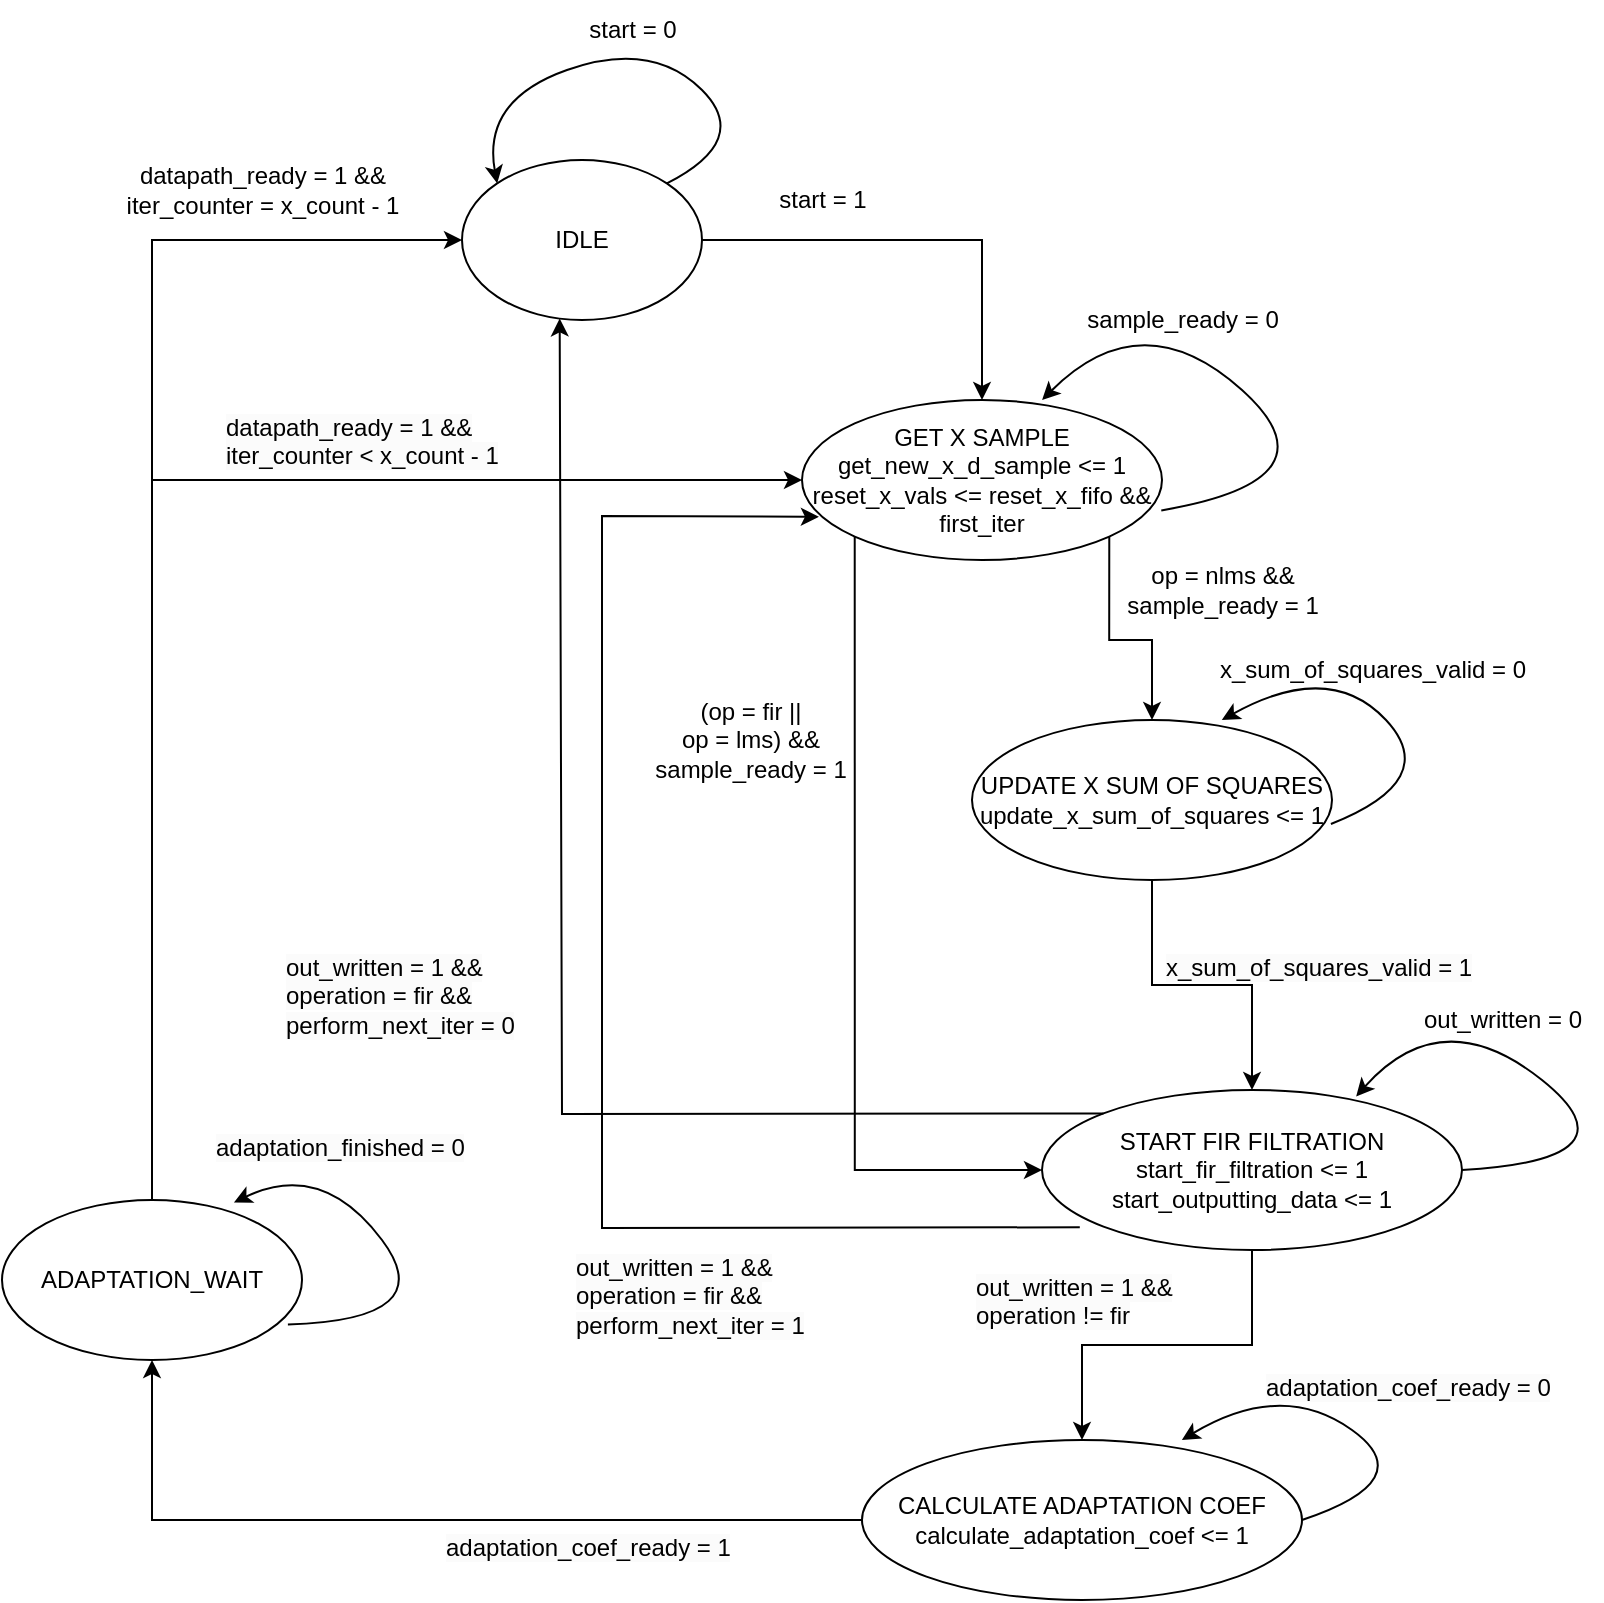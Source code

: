 <mxfile version="21.2.8" type="device">
  <diagram name="Page-1" id="FdBJJFoCs0tDIHWV1xYb">
    <mxGraphModel dx="1050" dy="621" grid="1" gridSize="10" guides="1" tooltips="1" connect="1" arrows="1" fold="1" page="1" pageScale="1" pageWidth="827" pageHeight="1169" math="0" shadow="0">
      <root>
        <mxCell id="0" />
        <mxCell id="1" parent="0" />
        <mxCell id="2Ivm5YJjxfY_jZ8BfFTa-1" style="edgeStyle=orthogonalEdgeStyle;rounded=0;orthogonalLoop=1;jettySize=auto;html=1;exitX=1;exitY=0.5;exitDx=0;exitDy=0;entryX=0.5;entryY=0;entryDx=0;entryDy=0;" parent="1" source="2Ivm5YJjxfY_jZ8BfFTa-2" target="2Ivm5YJjxfY_jZ8BfFTa-5" edge="1">
          <mxGeometry relative="1" as="geometry" />
        </mxCell>
        <mxCell id="2Ivm5YJjxfY_jZ8BfFTa-2" value="IDLE" style="ellipse;whiteSpace=wrap;html=1;" parent="1" vertex="1">
          <mxGeometry x="270" y="80" width="120" height="80" as="geometry" />
        </mxCell>
        <mxCell id="2Ivm5YJjxfY_jZ8BfFTa-3" style="edgeStyle=orthogonalEdgeStyle;rounded=0;orthogonalLoop=1;jettySize=auto;html=1;exitX=1;exitY=1;exitDx=0;exitDy=0;entryX=0.5;entryY=0;entryDx=0;entryDy=0;" parent="1" source="2Ivm5YJjxfY_jZ8BfFTa-5" target="2Ivm5YJjxfY_jZ8BfFTa-8" edge="1">
          <mxGeometry relative="1" as="geometry" />
        </mxCell>
        <mxCell id="2Ivm5YJjxfY_jZ8BfFTa-4" style="edgeStyle=orthogonalEdgeStyle;rounded=0;orthogonalLoop=1;jettySize=auto;html=1;exitX=0;exitY=1;exitDx=0;exitDy=0;entryX=0;entryY=0.5;entryDx=0;entryDy=0;" parent="1" source="2Ivm5YJjxfY_jZ8BfFTa-5" target="2Ivm5YJjxfY_jZ8BfFTa-16" edge="1">
          <mxGeometry relative="1" as="geometry" />
        </mxCell>
        <mxCell id="2Ivm5YJjxfY_jZ8BfFTa-5" value="GET X SAMPLE&lt;br&gt;get_new_x_d_sample &amp;lt;= 1&lt;br&gt;reset_x_vals &amp;lt;= reset_x_fifo &amp;amp;&amp;amp; first_iter" style="ellipse;whiteSpace=wrap;html=1;" parent="1" vertex="1">
          <mxGeometry x="440" y="200" width="180" height="80" as="geometry" />
        </mxCell>
        <mxCell id="2Ivm5YJjxfY_jZ8BfFTa-6" value="start = 1" style="text;html=1;align=center;verticalAlign=middle;resizable=0;points=[];autosize=1;strokeColor=none;fillColor=none;" parent="1" vertex="1">
          <mxGeometry x="415" y="85" width="70" height="30" as="geometry" />
        </mxCell>
        <mxCell id="2Ivm5YJjxfY_jZ8BfFTa-7" style="edgeStyle=orthogonalEdgeStyle;rounded=0;orthogonalLoop=1;jettySize=auto;html=1;exitX=0.5;exitY=1;exitDx=0;exitDy=0;" parent="1" source="2Ivm5YJjxfY_jZ8BfFTa-8" target="2Ivm5YJjxfY_jZ8BfFTa-16" edge="1">
          <mxGeometry relative="1" as="geometry" />
        </mxCell>
        <mxCell id="2Ivm5YJjxfY_jZ8BfFTa-8" value="UPDATE X SUM OF SQUARES&lt;br&gt;update_x_sum_of_squares &amp;lt;= 1" style="ellipse;whiteSpace=wrap;html=1;" parent="1" vertex="1">
          <mxGeometry x="525" y="360" width="180" height="80" as="geometry" />
        </mxCell>
        <mxCell id="2Ivm5YJjxfY_jZ8BfFTa-9" value="" style="curved=1;endArrow=classic;html=1;rounded=0;exitX=1;exitY=0;exitDx=0;exitDy=0;entryX=0;entryY=0;entryDx=0;entryDy=0;" parent="1" source="2Ivm5YJjxfY_jZ8BfFTa-2" target="2Ivm5YJjxfY_jZ8BfFTa-2" edge="1">
          <mxGeometry width="50" height="50" relative="1" as="geometry">
            <mxPoint x="365" y="70" as="sourcePoint" />
            <mxPoint x="415" y="20" as="targetPoint" />
            <Array as="points">
              <mxPoint x="415" y="70" />
              <mxPoint x="365" y="20" />
              <mxPoint x="280" y="50" />
            </Array>
          </mxGeometry>
        </mxCell>
        <mxCell id="2Ivm5YJjxfY_jZ8BfFTa-10" value="start = 0" style="text;html=1;align=center;verticalAlign=middle;resizable=0;points=[];autosize=1;strokeColor=none;fillColor=none;" parent="1" vertex="1">
          <mxGeometry x="320" width="70" height="30" as="geometry" />
        </mxCell>
        <mxCell id="2Ivm5YJjxfY_jZ8BfFTa-11" value="" style="curved=1;endArrow=classic;html=1;rounded=0;exitX=0.998;exitY=0.69;exitDx=0;exitDy=0;exitPerimeter=0;entryX=0.667;entryY=0;entryDx=0;entryDy=0;entryPerimeter=0;" parent="1" source="2Ivm5YJjxfY_jZ8BfFTa-5" target="2Ivm5YJjxfY_jZ8BfFTa-5" edge="1">
          <mxGeometry width="50" height="50" relative="1" as="geometry">
            <mxPoint x="680" y="230" as="sourcePoint" />
            <mxPoint x="730" y="180" as="targetPoint" />
            <Array as="points">
              <mxPoint x="710" y="240" />
              <mxPoint x="610" y="150" />
            </Array>
          </mxGeometry>
        </mxCell>
        <mxCell id="2Ivm5YJjxfY_jZ8BfFTa-12" value="sample_ready = 0" style="text;html=1;align=center;verticalAlign=middle;resizable=0;points=[];autosize=1;strokeColor=none;fillColor=none;" parent="1" vertex="1">
          <mxGeometry x="570" y="145" width="120" height="30" as="geometry" />
        </mxCell>
        <mxCell id="2Ivm5YJjxfY_jZ8BfFTa-13" value="op = nlms &amp;amp;&amp;amp; &lt;br&gt;sample_ready = 1" style="text;html=1;align=center;verticalAlign=middle;resizable=0;points=[];autosize=1;strokeColor=none;fillColor=none;" parent="1" vertex="1">
          <mxGeometry x="590" y="275" width="120" height="40" as="geometry" />
        </mxCell>
        <mxCell id="2Ivm5YJjxfY_jZ8BfFTa-14" style="edgeStyle=orthogonalEdgeStyle;rounded=0;orthogonalLoop=1;jettySize=auto;html=1;exitX=0.5;exitY=1;exitDx=0;exitDy=0;entryX=0.5;entryY=0;entryDx=0;entryDy=0;" parent="1" source="2Ivm5YJjxfY_jZ8BfFTa-16" target="2Ivm5YJjxfY_jZ8BfFTa-23" edge="1">
          <mxGeometry relative="1" as="geometry" />
        </mxCell>
        <mxCell id="2Ivm5YJjxfY_jZ8BfFTa-16" value="START FIR FILTRATION&lt;br&gt;start_fir_filtration &amp;lt;= 1&lt;br&gt;start_outputting_data &amp;lt;= 1" style="ellipse;whiteSpace=wrap;html=1;" parent="1" vertex="1">
          <mxGeometry x="560" y="545" width="210" height="80" as="geometry" />
        </mxCell>
        <mxCell id="2Ivm5YJjxfY_jZ8BfFTa-17" value="" style="curved=1;endArrow=classic;html=1;rounded=0;exitX=0.997;exitY=0.65;exitDx=0;exitDy=0;exitPerimeter=0;entryX=0.694;entryY=0;entryDx=0;entryDy=0;entryPerimeter=0;" parent="1" source="2Ivm5YJjxfY_jZ8BfFTa-8" target="2Ivm5YJjxfY_jZ8BfFTa-8" edge="1">
          <mxGeometry width="50" height="50" relative="1" as="geometry">
            <mxPoint x="740" y="370" as="sourcePoint" />
            <mxPoint x="790" y="320" as="targetPoint" />
            <Array as="points">
              <mxPoint x="760" y="390" />
              <mxPoint x="704" y="330" />
            </Array>
          </mxGeometry>
        </mxCell>
        <mxCell id="2Ivm5YJjxfY_jZ8BfFTa-18" value="x_sum_of_squares_valid = 0" style="text;html=1;align=center;verticalAlign=middle;resizable=0;points=[];autosize=1;strokeColor=none;fillColor=none;" parent="1" vertex="1">
          <mxGeometry x="635" y="320" width="180" height="30" as="geometry" />
        </mxCell>
        <mxCell id="2Ivm5YJjxfY_jZ8BfFTa-19" value="&lt;span style=&quot;color: rgb(0, 0, 0); font-family: Helvetica; font-size: 12px; font-style: normal; font-variant-ligatures: normal; font-variant-caps: normal; font-weight: 400; letter-spacing: normal; orphans: 2; text-align: center; text-indent: 0px; text-transform: none; widows: 2; word-spacing: 0px; -webkit-text-stroke-width: 0px; background-color: rgb(251, 251, 251); text-decoration-thickness: initial; text-decoration-style: initial; text-decoration-color: initial; float: none; display: inline !important;&quot;&gt;x_sum_of_squares_valid = 1&lt;/span&gt;" style="text;whiteSpace=wrap;html=1;" parent="1" vertex="1">
          <mxGeometry x="620" y="470" width="160" height="40" as="geometry" />
        </mxCell>
        <mxCell id="2Ivm5YJjxfY_jZ8BfFTa-20" value="" style="curved=1;endArrow=classic;html=1;rounded=0;exitX=1;exitY=0.5;exitDx=0;exitDy=0;entryX=0.748;entryY=0.04;entryDx=0;entryDy=0;entryPerimeter=0;" parent="1" source="2Ivm5YJjxfY_jZ8BfFTa-16" target="2Ivm5YJjxfY_jZ8BfFTa-16" edge="1">
          <mxGeometry width="50" height="50" relative="1" as="geometry">
            <mxPoint x="810" y="580" as="sourcePoint" />
            <mxPoint x="860" y="530" as="targetPoint" />
            <Array as="points">
              <mxPoint x="860" y="580" />
              <mxPoint x="760" y="500" />
            </Array>
          </mxGeometry>
        </mxCell>
        <mxCell id="2Ivm5YJjxfY_jZ8BfFTa-21" value="out_written = 0" style="text;html=1;align=center;verticalAlign=middle;resizable=0;points=[];autosize=1;strokeColor=none;fillColor=none;" parent="1" vertex="1">
          <mxGeometry x="740" y="495" width="100" height="30" as="geometry" />
        </mxCell>
        <mxCell id="2Ivm5YJjxfY_jZ8BfFTa-22" style="edgeStyle=orthogonalEdgeStyle;rounded=0;orthogonalLoop=1;jettySize=auto;html=1;exitX=0;exitY=0.5;exitDx=0;exitDy=0;entryX=0.5;entryY=1;entryDx=0;entryDy=0;" parent="1" source="2Ivm5YJjxfY_jZ8BfFTa-23" target="2Ivm5YJjxfY_jZ8BfFTa-33" edge="1">
          <mxGeometry relative="1" as="geometry">
            <mxPoint x="340" y="800" as="targetPoint" />
          </mxGeometry>
        </mxCell>
        <mxCell id="2Ivm5YJjxfY_jZ8BfFTa-23" value="CALCULATE ADAPTATION COEF&lt;br&gt;calculate_adaptation_coef &amp;lt;= 1" style="ellipse;whiteSpace=wrap;html=1;" parent="1" vertex="1">
          <mxGeometry x="470" y="720" width="220" height="80" as="geometry" />
        </mxCell>
        <mxCell id="2Ivm5YJjxfY_jZ8BfFTa-24" value="&lt;span style=&quot;color: rgb(0, 0, 0); font-family: Helvetica; font-size: 12px; font-style: normal; font-variant-ligatures: normal; font-variant-caps: normal; font-weight: 400; letter-spacing: normal; orphans: 2; text-align: center; text-indent: 0px; text-transform: none; widows: 2; word-spacing: 0px; -webkit-text-stroke-width: 0px; background-color: rgb(251, 251, 251); text-decoration-thickness: initial; text-decoration-style: initial; text-decoration-color: initial; float: none; display: inline !important;&quot;&gt;out_written = 1 &amp;amp;&amp;amp;&lt;br&gt;operation != fir&lt;br&gt;&lt;/span&gt;" style="text;whiteSpace=wrap;html=1;" parent="1" vertex="1">
          <mxGeometry x="525" y="630" width="140" height="40" as="geometry" />
        </mxCell>
        <mxCell id="2Ivm5YJjxfY_jZ8BfFTa-25" value="(op = fir ||&lt;br&gt;op = lms) &amp;amp;&amp;amp;&lt;br style=&quot;border-color: var(--border-color);&quot;&gt;sample_ready = 1" style="text;html=1;align=center;verticalAlign=middle;resizable=0;points=[];autosize=1;strokeColor=none;fillColor=none;" parent="1" vertex="1">
          <mxGeometry x="354" y="340" width="120" height="60" as="geometry" />
        </mxCell>
        <mxCell id="2Ivm5YJjxfY_jZ8BfFTa-26" value="" style="curved=1;endArrow=classic;html=1;rounded=0;exitX=1;exitY=0.5;exitDx=0;exitDy=0;entryX=0.727;entryY=0;entryDx=0;entryDy=0;entryPerimeter=0;" parent="1" source="2Ivm5YJjxfY_jZ8BfFTa-23" target="2Ivm5YJjxfY_jZ8BfFTa-23" edge="1">
          <mxGeometry width="50" height="50" relative="1" as="geometry">
            <mxPoint x="710" y="770" as="sourcePoint" />
            <mxPoint x="760" y="720" as="targetPoint" />
            <Array as="points">
              <mxPoint x="750" y="740" />
              <mxPoint x="680" y="690" />
            </Array>
          </mxGeometry>
        </mxCell>
        <mxCell id="2Ivm5YJjxfY_jZ8BfFTa-27" value="&lt;span style=&quot;color: rgb(0, 0, 0); font-family: Helvetica; font-size: 12px; font-style: normal; font-variant-ligatures: normal; font-variant-caps: normal; font-weight: 400; letter-spacing: normal; orphans: 2; text-align: center; text-indent: 0px; text-transform: none; widows: 2; word-spacing: 0px; -webkit-text-stroke-width: 0px; background-color: rgb(251, 251, 251); text-decoration-thickness: initial; text-decoration-style: initial; text-decoration-color: initial; float: none; display: inline !important;&quot;&gt;adaptation_coef_ready&amp;nbsp;= 0&lt;/span&gt;" style="text;whiteSpace=wrap;html=1;" parent="1" vertex="1">
          <mxGeometry x="670" y="680" width="150" height="40" as="geometry" />
        </mxCell>
        <mxCell id="2Ivm5YJjxfY_jZ8BfFTa-30" value="&lt;span style=&quot;color: rgb(0, 0, 0); font-family: Helvetica; font-size: 12px; font-style: normal; font-variant-ligatures: normal; font-variant-caps: normal; font-weight: 400; letter-spacing: normal; orphans: 2; text-align: center; text-indent: 0px; text-transform: none; widows: 2; word-spacing: 0px; -webkit-text-stroke-width: 0px; background-color: rgb(251, 251, 251); text-decoration-thickness: initial; text-decoration-style: initial; text-decoration-color: initial; float: none; display: inline !important;&quot;&gt;adaptation_coef_ready&amp;nbsp;= 1&lt;/span&gt;" style="text;whiteSpace=wrap;html=1;" parent="1" vertex="1">
          <mxGeometry x="260" y="760" width="180" height="40" as="geometry" />
        </mxCell>
        <mxCell id="2Ivm5YJjxfY_jZ8BfFTa-31" style="edgeStyle=orthogonalEdgeStyle;rounded=0;orthogonalLoop=1;jettySize=auto;html=1;exitX=0.5;exitY=0;exitDx=0;exitDy=0;entryX=0;entryY=0.5;entryDx=0;entryDy=0;" parent="1" source="2Ivm5YJjxfY_jZ8BfFTa-33" target="2Ivm5YJjxfY_jZ8BfFTa-5" edge="1">
          <mxGeometry relative="1" as="geometry" />
        </mxCell>
        <mxCell id="2Ivm5YJjxfY_jZ8BfFTa-32" style="edgeStyle=orthogonalEdgeStyle;rounded=0;orthogonalLoop=1;jettySize=auto;html=1;exitX=0.5;exitY=0;exitDx=0;exitDy=0;entryX=0;entryY=0.5;entryDx=0;entryDy=0;" parent="1" source="2Ivm5YJjxfY_jZ8BfFTa-33" target="2Ivm5YJjxfY_jZ8BfFTa-2" edge="1">
          <mxGeometry relative="1" as="geometry" />
        </mxCell>
        <mxCell id="2Ivm5YJjxfY_jZ8BfFTa-33" value="ADAPTATION_WAIT" style="ellipse;whiteSpace=wrap;html=1;" parent="1" vertex="1">
          <mxGeometry x="40" y="600" width="150" height="80" as="geometry" />
        </mxCell>
        <mxCell id="2Ivm5YJjxfY_jZ8BfFTa-37" value="&lt;span style=&quot;color: rgb(0, 0, 0); font-family: Helvetica; font-size: 12px; font-style: normal; font-variant-ligatures: normal; font-variant-caps: normal; font-weight: 400; letter-spacing: normal; orphans: 2; text-align: center; text-indent: 0px; text-transform: none; widows: 2; word-spacing: 0px; -webkit-text-stroke-width: 0px; background-color: rgb(251, 251, 251); text-decoration-thickness: initial; text-decoration-style: initial; text-decoration-color: initial; float: none; display: inline !important;&quot;&gt;datapath_ready = 1 &amp;amp;&amp;amp;&lt;br&gt;iter_counter &amp;lt; x_count - 1&lt;br&gt;&lt;/span&gt;" style="text;whiteSpace=wrap;html=1;" parent="1" vertex="1">
          <mxGeometry x="150" y="200" width="140" height="40" as="geometry" />
        </mxCell>
        <mxCell id="2Ivm5YJjxfY_jZ8BfFTa-38" value="datapath_ready = 1 &amp;amp;&amp;amp;&lt;br style=&quot;border-color: var(--border-color);&quot;&gt;&lt;span style=&quot;&quot;&gt;iter_counter = x_count - 1&lt;/span&gt;" style="text;html=1;align=center;verticalAlign=middle;resizable=0;points=[];autosize=1;strokeColor=none;fillColor=none;" parent="1" vertex="1">
          <mxGeometry x="90" y="75" width="160" height="40" as="geometry" />
        </mxCell>
        <mxCell id="2Ivm5YJjxfY_jZ8BfFTa-39" value="" style="curved=1;endArrow=classic;html=1;rounded=0;exitX=0.953;exitY=0.778;exitDx=0;exitDy=0;exitPerimeter=0;entryX=0.773;entryY=0.016;entryDx=0;entryDy=0;entryPerimeter=0;" parent="1" source="2Ivm5YJjxfY_jZ8BfFTa-33" target="2Ivm5YJjxfY_jZ8BfFTa-33" edge="1">
          <mxGeometry width="50" height="50" relative="1" as="geometry">
            <mxPoint x="210" y="660" as="sourcePoint" />
            <mxPoint x="260" y="610" as="targetPoint" />
            <Array as="points">
              <mxPoint x="260" y="660" />
              <mxPoint x="200" y="580" />
            </Array>
          </mxGeometry>
        </mxCell>
        <mxCell id="2Ivm5YJjxfY_jZ8BfFTa-40" value="&lt;span style=&quot;color: rgb(0, 0, 0); font-family: Helvetica; font-size: 12px; font-style: normal; font-variant-ligatures: normal; font-variant-caps: normal; font-weight: 400; letter-spacing: normal; orphans: 2; text-align: center; text-indent: 0px; text-transform: none; widows: 2; word-spacing: 0px; -webkit-text-stroke-width: 0px; background-color: rgb(251, 251, 251); text-decoration-thickness: initial; text-decoration-style: initial; text-decoration-color: initial; float: none; display: inline !important;&quot;&gt;adaptation_finished = 0&lt;/span&gt;" style="text;whiteSpace=wrap;html=1;" parent="1" vertex="1">
          <mxGeometry x="145" y="560" width="180" height="40" as="geometry" />
        </mxCell>
        <mxCell id="2Ivm5YJjxfY_jZ8BfFTa-41" value="&lt;span style=&quot;color: rgb(0, 0, 0); font-family: Helvetica; font-size: 12px; font-style: normal; font-variant-ligatures: normal; font-variant-caps: normal; font-weight: 400; letter-spacing: normal; orphans: 2; text-align: center; text-indent: 0px; text-transform: none; widows: 2; word-spacing: 0px; -webkit-text-stroke-width: 0px; background-color: rgb(251, 251, 251); text-decoration-thickness: initial; text-decoration-style: initial; text-decoration-color: initial; float: none; display: inline !important;&quot;&gt;out_written&amp;nbsp;= 1 &amp;amp;&amp;amp;&lt;/span&gt;&lt;br style=&quot;border-color: var(--border-color); color: rgb(0, 0, 0); font-family: Helvetica; font-size: 12px; font-style: normal; font-variant-ligatures: normal; font-variant-caps: normal; font-weight: 400; letter-spacing: normal; orphans: 2; text-align: center; text-indent: 0px; text-transform: none; widows: 2; word-spacing: 0px; -webkit-text-stroke-width: 0px; text-decoration-thickness: initial; text-decoration-style: initial; text-decoration-color: initial;&quot;&gt;&lt;span style=&quot;color: rgb(0, 0, 0); font-family: Helvetica; font-size: 12px; font-style: normal; font-variant-ligatures: normal; font-variant-caps: normal; font-weight: 400; letter-spacing: normal; orphans: 2; text-align: center; text-indent: 0px; text-transform: none; widows: 2; word-spacing: 0px; -webkit-text-stroke-width: 0px; background-color: rgb(251, 251, 251); text-decoration-thickness: initial; text-decoration-style: initial; text-decoration-color: initial; float: none; display: inline !important;&quot;&gt;operation = fir &amp;amp;&amp;amp; perform_next_iter = 1&lt;/span&gt;" style="text;whiteSpace=wrap;html=1;" parent="1" vertex="1">
          <mxGeometry x="325" y="620" width="160" height="50" as="geometry" />
        </mxCell>
        <mxCell id="h3-NuvX5yg6WDQJMvnr--1" value="" style="endArrow=classic;html=1;rounded=0;exitX=0.09;exitY=0.858;exitDx=0;exitDy=0;exitPerimeter=0;entryX=0.047;entryY=0.73;entryDx=0;entryDy=0;entryPerimeter=0;" edge="1" parent="1" source="2Ivm5YJjxfY_jZ8BfFTa-16" target="2Ivm5YJjxfY_jZ8BfFTa-5">
          <mxGeometry width="50" height="50" relative="1" as="geometry">
            <mxPoint x="260" y="450" as="sourcePoint" />
            <mxPoint x="310" y="400" as="targetPoint" />
            <Array as="points">
              <mxPoint x="340" y="614" />
              <mxPoint x="340" y="258" />
            </Array>
          </mxGeometry>
        </mxCell>
        <mxCell id="h3-NuvX5yg6WDQJMvnr--2" value="" style="endArrow=classic;html=1;rounded=0;exitX=0;exitY=0;exitDx=0;exitDy=0;entryX=0.407;entryY=0.99;entryDx=0;entryDy=0;entryPerimeter=0;" edge="1" parent="1" source="2Ivm5YJjxfY_jZ8BfFTa-16" target="2Ivm5YJjxfY_jZ8BfFTa-2">
          <mxGeometry width="50" height="50" relative="1" as="geometry">
            <mxPoint x="365" y="525" as="sourcePoint" />
            <mxPoint x="220" y="370" as="targetPoint" />
            <Array as="points">
              <mxPoint x="320" y="557" />
            </Array>
          </mxGeometry>
        </mxCell>
        <mxCell id="h3-NuvX5yg6WDQJMvnr--3" value="&lt;span style=&quot;color: rgb(0, 0, 0); font-family: Helvetica; font-size: 12px; font-style: normal; font-variant-ligatures: normal; font-variant-caps: normal; font-weight: 400; letter-spacing: normal; orphans: 2; text-align: center; text-indent: 0px; text-transform: none; widows: 2; word-spacing: 0px; -webkit-text-stroke-width: 0px; background-color: rgb(251, 251, 251); text-decoration-thickness: initial; text-decoration-style: initial; text-decoration-color: initial; float: none; display: inline !important;&quot;&gt;out_written&amp;nbsp;= 1 &amp;amp;&amp;amp;&lt;/span&gt;&lt;br style=&quot;border-color: var(--border-color); color: rgb(0, 0, 0); font-family: Helvetica; font-size: 12px; font-style: normal; font-variant-ligatures: normal; font-variant-caps: normal; font-weight: 400; letter-spacing: normal; orphans: 2; text-align: center; text-indent: 0px; text-transform: none; widows: 2; word-spacing: 0px; -webkit-text-stroke-width: 0px; text-decoration-thickness: initial; text-decoration-style: initial; text-decoration-color: initial;&quot;&gt;&lt;span style=&quot;color: rgb(0, 0, 0); font-family: Helvetica; font-size: 12px; font-style: normal; font-variant-ligatures: normal; font-variant-caps: normal; font-weight: 400; letter-spacing: normal; orphans: 2; text-align: center; text-indent: 0px; text-transform: none; widows: 2; word-spacing: 0px; -webkit-text-stroke-width: 0px; background-color: rgb(251, 251, 251); text-decoration-thickness: initial; text-decoration-style: initial; text-decoration-color: initial; float: none; display: inline !important;&quot;&gt;operation = fir &amp;amp;&amp;amp; perform_next_iter = 0&lt;/span&gt;" style="text;whiteSpace=wrap;html=1;" vertex="1" parent="1">
          <mxGeometry x="180" y="470" width="160" height="50" as="geometry" />
        </mxCell>
      </root>
    </mxGraphModel>
  </diagram>
</mxfile>
